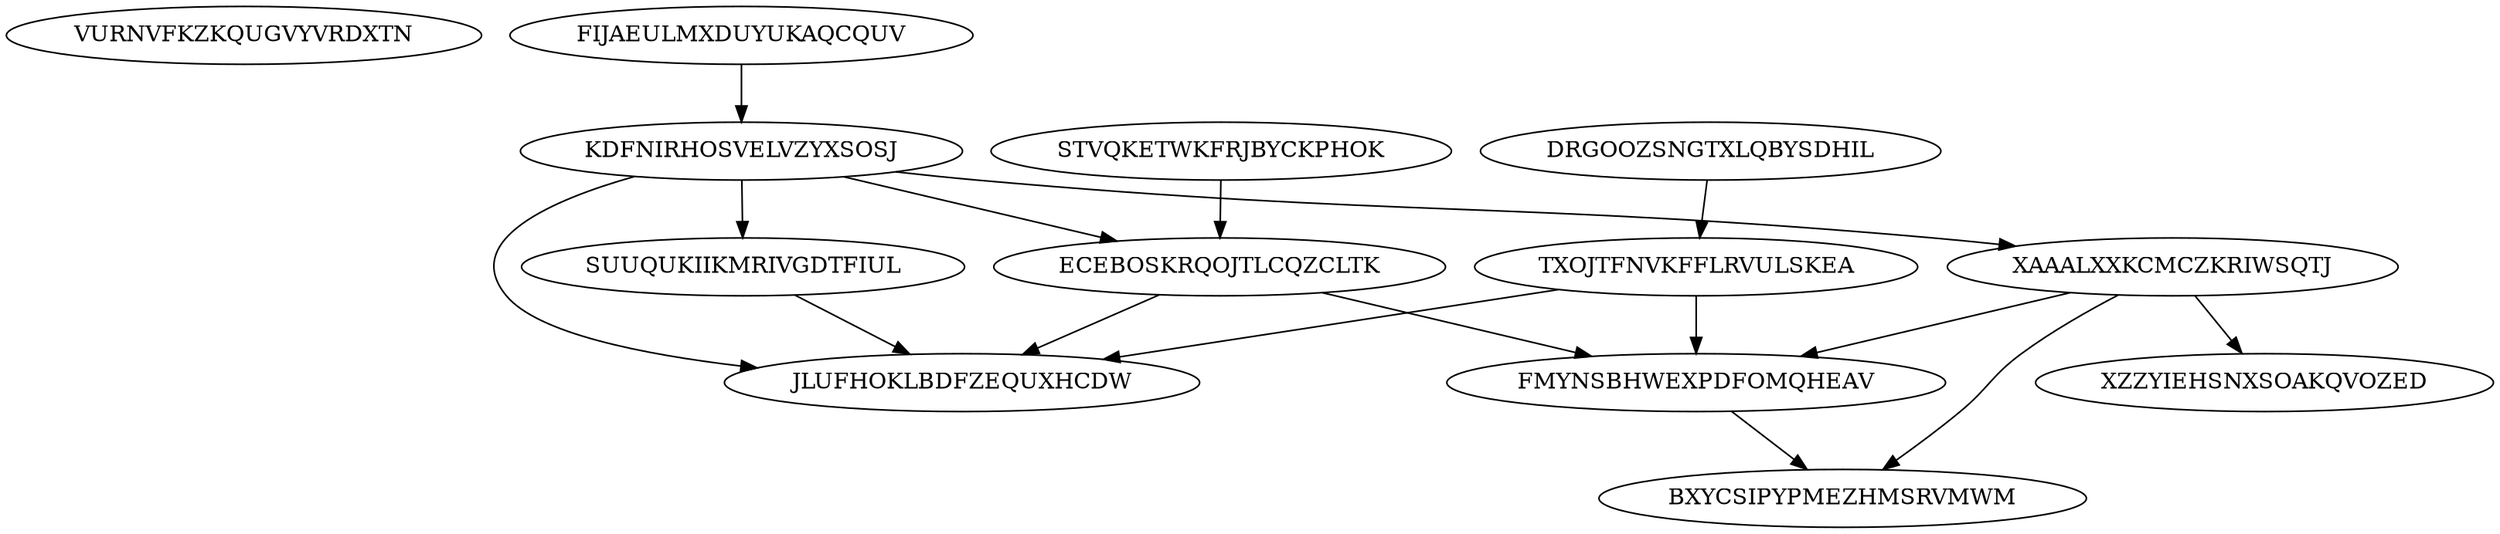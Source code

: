digraph N13M16 {
	VURNVFKZKQUGVYVRDXTN	[Weight=16];
	FIJAEULMXDUYUKAQCQUV	[Weight=12];
	DRGOOZSNGTXLQBYSDHIL	[Weight=20];
	TXOJTFNVKFFLRVULSKEA	[Weight=10];
	KDFNIRHOSVELVZYXSOSJ	[Weight=19];
	SUUQUKIIKMRIVGDTFIUL	[Weight=15];
	STVQKETWKFRJBYCKPHOK	[Weight=19];
	ECEBOSKRQOJTLCQZCLTK	[Weight=13];
	XAAALXXKCMCZKRIWSQTJ	[Weight=12];
	JLUFHOKLBDFZEQUXHCDW	[Weight=20];
	FMYNSBHWEXPDFOMQHEAV	[Weight=13];
	XZZYIEHSNXSOAKQVOZED	[Weight=12];
	BXYCSIPYPMEZHMSRVMWM	[Weight=14];
	KDFNIRHOSVELVZYXSOSJ -> SUUQUKIIKMRIVGDTFIUL [Weight=20];
	SUUQUKIIKMRIVGDTFIUL -> JLUFHOKLBDFZEQUXHCDW [Weight=20];
	TXOJTFNVKFFLRVULSKEA -> JLUFHOKLBDFZEQUXHCDW [Weight=11];
	XAAALXXKCMCZKRIWSQTJ -> BXYCSIPYPMEZHMSRVMWM [Weight=13];
	DRGOOZSNGTXLQBYSDHIL -> TXOJTFNVKFFLRVULSKEA [Weight=18];
	KDFNIRHOSVELVZYXSOSJ -> JLUFHOKLBDFZEQUXHCDW [Weight=17];
	TXOJTFNVKFFLRVULSKEA -> FMYNSBHWEXPDFOMQHEAV [Weight=20];
	ECEBOSKRQOJTLCQZCLTK -> JLUFHOKLBDFZEQUXHCDW [Weight=18];
	KDFNIRHOSVELVZYXSOSJ -> XAAALXXKCMCZKRIWSQTJ [Weight=16];
	XAAALXXKCMCZKRIWSQTJ -> XZZYIEHSNXSOAKQVOZED [Weight=10];
	FMYNSBHWEXPDFOMQHEAV -> BXYCSIPYPMEZHMSRVMWM [Weight=18];
	FIJAEULMXDUYUKAQCQUV -> KDFNIRHOSVELVZYXSOSJ [Weight=13];
	KDFNIRHOSVELVZYXSOSJ -> ECEBOSKRQOJTLCQZCLTK [Weight=18];
	XAAALXXKCMCZKRIWSQTJ -> FMYNSBHWEXPDFOMQHEAV [Weight=12];
	ECEBOSKRQOJTLCQZCLTK -> FMYNSBHWEXPDFOMQHEAV [Weight=17];
	STVQKETWKFRJBYCKPHOK -> ECEBOSKRQOJTLCQZCLTK [Weight=11];
}
